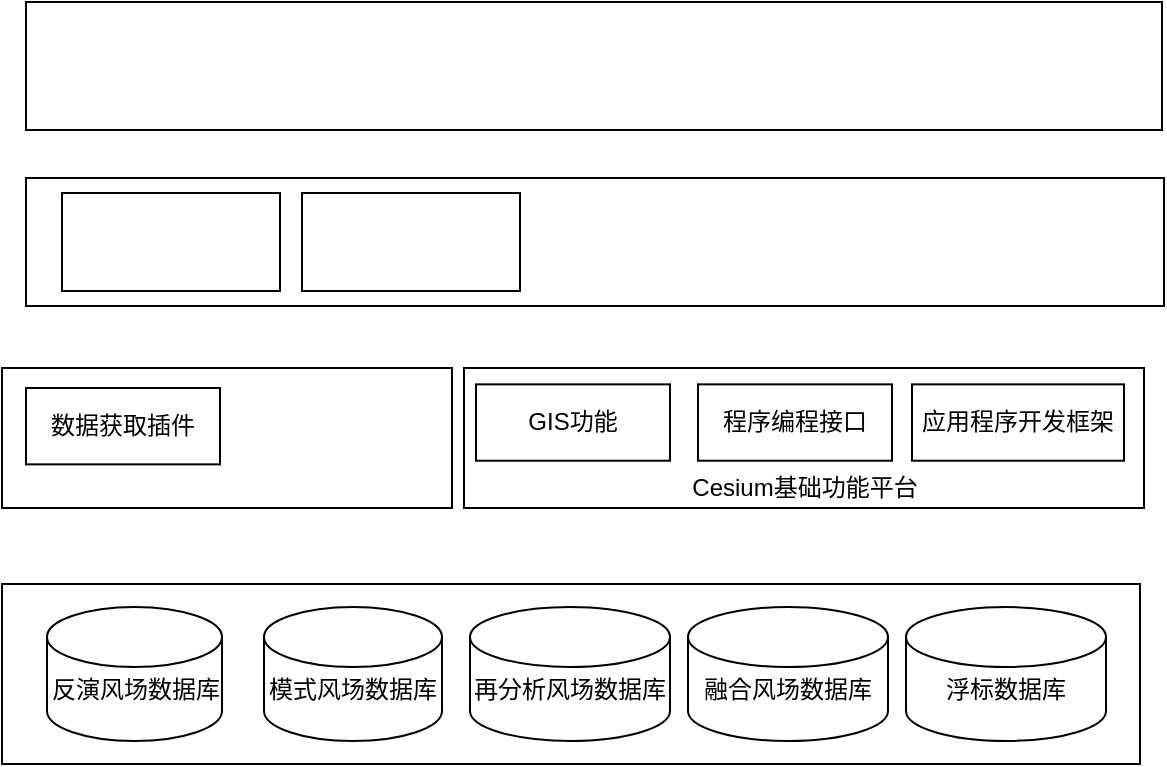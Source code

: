 <mxfile version="13.6.5" type="github">
  <diagram id="Kg9v2PKGdZfVGiz0Gp11" name="第 1 页">
    <mxGraphModel dx="890" dy="819" grid="0" gridSize="10" guides="1" tooltips="1" connect="1" arrows="1" fold="1" page="1" pageScale="1" pageWidth="827" pageHeight="1169" math="0" shadow="0">
      <root>
        <mxCell id="0" />
        <mxCell id="1" parent="0" />
        <mxCell id="a1iLULeqpFFVg6pSqvtH-1" value="" style="rounded=0;whiteSpace=wrap;html=1;" vertex="1" parent="1">
          <mxGeometry x="173" y="209" width="568" height="64" as="geometry" />
        </mxCell>
        <mxCell id="a1iLULeqpFFVg6pSqvtH-3" value="" style="rounded=0;whiteSpace=wrap;html=1;" vertex="1" parent="1">
          <mxGeometry x="173" y="297" width="569" height="64" as="geometry" />
        </mxCell>
        <mxCell id="a1iLULeqpFFVg6pSqvtH-4" value="" style="rounded=0;whiteSpace=wrap;html=1;" vertex="1" parent="1">
          <mxGeometry x="191" y="304.5" width="109" height="49" as="geometry" />
        </mxCell>
        <mxCell id="a1iLULeqpFFVg6pSqvtH-5" value="" style="rounded=0;whiteSpace=wrap;html=1;" vertex="1" parent="1">
          <mxGeometry x="311" y="304.5" width="109" height="49" as="geometry" />
        </mxCell>
        <mxCell id="a1iLULeqpFFVg6pSqvtH-14" value="" style="group" vertex="1" connectable="0" parent="1">
          <mxGeometry x="161" y="500" width="569" height="90" as="geometry" />
        </mxCell>
        <mxCell id="a1iLULeqpFFVg6pSqvtH-6" value="" style="rounded=0;whiteSpace=wrap;html=1;" vertex="1" parent="a1iLULeqpFFVg6pSqvtH-14">
          <mxGeometry width="569" height="90" as="geometry" />
        </mxCell>
        <mxCell id="a1iLULeqpFFVg6pSqvtH-13" value="" style="group" vertex="1" connectable="0" parent="a1iLULeqpFFVg6pSqvtH-14">
          <mxGeometry x="22.5" y="11.5" width="529.5" height="67" as="geometry" />
        </mxCell>
        <mxCell id="a1iLULeqpFFVg6pSqvtH-7" value="&lt;br&gt;反演风场数据库" style="shape=cylinder2;whiteSpace=wrap;html=1;boundedLbl=1;backgroundOutline=1;size=15;" vertex="1" parent="a1iLULeqpFFVg6pSqvtH-13">
          <mxGeometry width="87.5" height="67" as="geometry" />
        </mxCell>
        <mxCell id="a1iLULeqpFFVg6pSqvtH-8" value="&lt;br&gt;模式风场数据库" style="shape=cylinder2;whiteSpace=wrap;html=1;boundedLbl=1;backgroundOutline=1;size=15;" vertex="1" parent="a1iLULeqpFFVg6pSqvtH-13">
          <mxGeometry x="108.5" width="89" height="67" as="geometry" />
        </mxCell>
        <mxCell id="a1iLULeqpFFVg6pSqvtH-9" value="&lt;br&gt;再分析风场数据库" style="shape=cylinder2;whiteSpace=wrap;html=1;boundedLbl=1;backgroundOutline=1;size=15;" vertex="1" parent="a1iLULeqpFFVg6pSqvtH-13">
          <mxGeometry x="211.5" width="100" height="67" as="geometry" />
        </mxCell>
        <mxCell id="a1iLULeqpFFVg6pSqvtH-11" value="&lt;br&gt;融合风场数据库" style="shape=cylinder2;whiteSpace=wrap;html=1;boundedLbl=1;backgroundOutline=1;size=15;" vertex="1" parent="a1iLULeqpFFVg6pSqvtH-13">
          <mxGeometry x="320.5" width="100" height="67" as="geometry" />
        </mxCell>
        <mxCell id="a1iLULeqpFFVg6pSqvtH-12" value="&lt;br&gt;浮标数据库" style="shape=cylinder2;whiteSpace=wrap;html=1;boundedLbl=1;backgroundOutline=1;size=15;" vertex="1" parent="a1iLULeqpFFVg6pSqvtH-13">
          <mxGeometry x="429.5" width="100" height="67" as="geometry" />
        </mxCell>
        <mxCell id="a1iLULeqpFFVg6pSqvtH-23" value="" style="group" vertex="1" connectable="0" parent="1">
          <mxGeometry x="392" y="392" width="340" height="70" as="geometry" />
        </mxCell>
        <mxCell id="a1iLULeqpFFVg6pSqvtH-15" value="" style="rounded=0;whiteSpace=wrap;html=1;" vertex="1" parent="a1iLULeqpFFVg6pSqvtH-23">
          <mxGeometry width="340" height="70" as="geometry" />
        </mxCell>
        <mxCell id="a1iLULeqpFFVg6pSqvtH-21" value="" style="group" vertex="1" connectable="0" parent="a1iLULeqpFFVg6pSqvtH-23">
          <mxGeometry x="6" y="8.182" width="324" height="38.182" as="geometry" />
        </mxCell>
        <mxCell id="a1iLULeqpFFVg6pSqvtH-16" value="GIS功能" style="rounded=0;whiteSpace=wrap;html=1;" vertex="1" parent="a1iLULeqpFFVg6pSqvtH-21">
          <mxGeometry width="97" height="38.182" as="geometry" />
        </mxCell>
        <mxCell id="a1iLULeqpFFVg6pSqvtH-19" value="应用程序开发框架" style="rounded=0;whiteSpace=wrap;html=1;" vertex="1" parent="a1iLULeqpFFVg6pSqvtH-21">
          <mxGeometry x="218" width="106" height="38.182" as="geometry" />
        </mxCell>
        <mxCell id="a1iLULeqpFFVg6pSqvtH-20" value="程序编程接口" style="rounded=0;whiteSpace=wrap;html=1;" vertex="1" parent="a1iLULeqpFFVg6pSqvtH-21">
          <mxGeometry x="111" width="97" height="38.182" as="geometry" />
        </mxCell>
        <mxCell id="a1iLULeqpFFVg6pSqvtH-22" value="Cesium基础功能平台" style="text;html=1;align=center;verticalAlign=middle;resizable=0;points=[];autosize=1;" vertex="1" parent="a1iLULeqpFFVg6pSqvtH-23">
          <mxGeometry x="108.5" y="50.909" width="123" height="18" as="geometry" />
        </mxCell>
        <mxCell id="a1iLULeqpFFVg6pSqvtH-34" value="" style="rounded=0;whiteSpace=wrap;html=1;" vertex="1" parent="1">
          <mxGeometry x="161" y="392" width="225" height="70" as="geometry" />
        </mxCell>
        <mxCell id="a1iLULeqpFFVg6pSqvtH-36" value="数据获取插件" style="rounded=0;whiteSpace=wrap;html=1;" vertex="1" parent="1">
          <mxGeometry x="173" y="402.002" width="97" height="38.182" as="geometry" />
        </mxCell>
      </root>
    </mxGraphModel>
  </diagram>
</mxfile>
